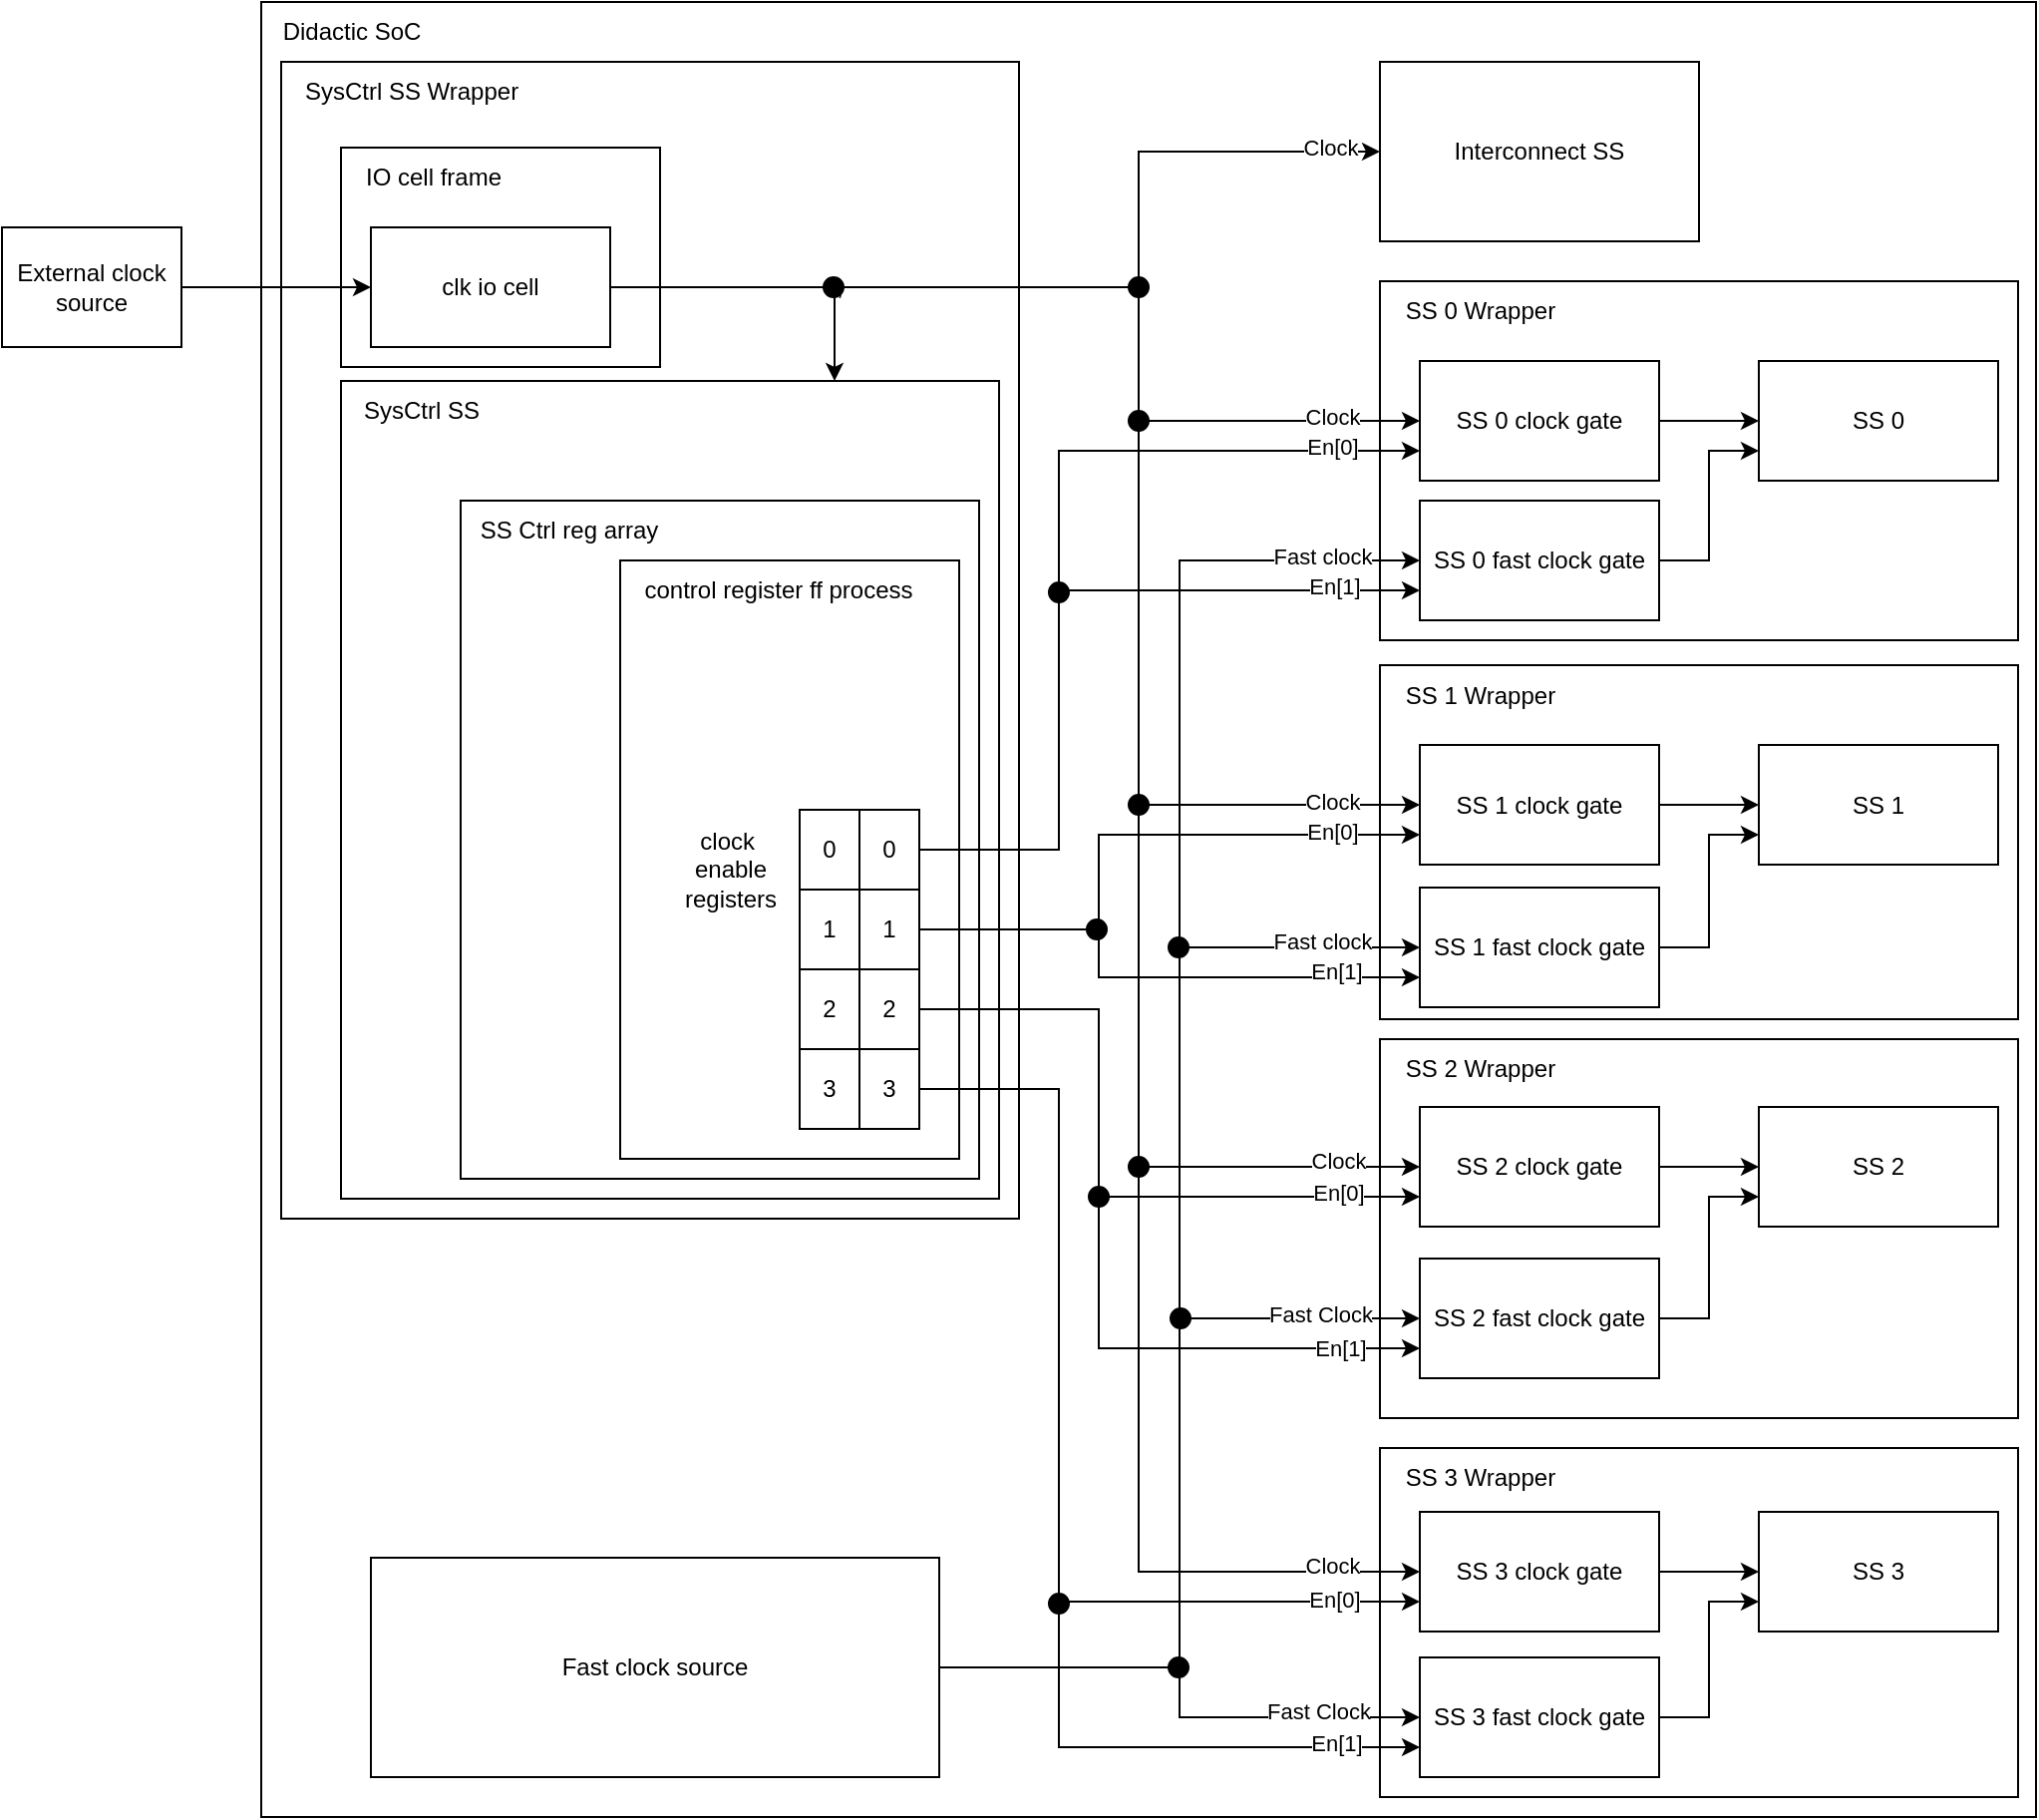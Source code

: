 <mxfile version="28.2.5">
  <diagram name="Page-1" id="WHI9-qCjVV4Phv3fx-UH">
    <mxGraphModel dx="1437" dy="1138" grid="1" gridSize="10" guides="1" tooltips="1" connect="1" arrows="1" fold="1" page="1" pageScale="1" pageWidth="850" pageHeight="1100" math="0" shadow="0">
      <root>
        <mxCell id="0" />
        <mxCell id="1" parent="0" />
        <mxCell id="U2QSBOU7x4i06ume0f2R-22" value="" style="rounded=0;whiteSpace=wrap;html=1;" vertex="1" parent="1">
          <mxGeometry x="200" y="90" width="890" height="910" as="geometry" />
        </mxCell>
        <mxCell id="U2QSBOU7x4i06ume0f2R-72" value="" style="rounded=0;whiteSpace=wrap;html=1;" vertex="1" parent="1">
          <mxGeometry x="210" y="120" width="370" height="580" as="geometry" />
        </mxCell>
        <mxCell id="U2QSBOU7x4i06ume0f2R-8" value="" style="rounded=0;whiteSpace=wrap;html=1;direction=south;" vertex="1" parent="1">
          <mxGeometry x="240" y="280" width="330" height="410" as="geometry" />
        </mxCell>
        <mxCell id="U2QSBOU7x4i06ume0f2R-9" value="" style="rounded=0;whiteSpace=wrap;html=1;" vertex="1" parent="1">
          <mxGeometry x="300" y="340" width="260" height="340" as="geometry" />
        </mxCell>
        <mxCell id="U2QSBOU7x4i06ume0f2R-2" value="" style="rounded=0;whiteSpace=wrap;html=1;" vertex="1" parent="1">
          <mxGeometry x="240" y="163" width="160" height="110" as="geometry" />
        </mxCell>
        <mxCell id="U2QSBOU7x4i06ume0f2R-107" style="edgeStyle=orthogonalEdgeStyle;rounded=0;orthogonalLoop=1;jettySize=auto;html=1;exitX=1;exitY=0.5;exitDx=0;exitDy=0;entryX=0;entryY=0.25;entryDx=0;entryDy=0;" edge="1" parent="1" source="U2QSBOU7x4i06ume0f2R-1" target="U2QSBOU7x4i06ume0f2R-8">
          <mxGeometry relative="1" as="geometry" />
        </mxCell>
        <mxCell id="U2QSBOU7x4i06ume0f2R-115" style="edgeStyle=orthogonalEdgeStyle;rounded=0;orthogonalLoop=1;jettySize=auto;html=1;exitX=1;exitY=0.5;exitDx=0;exitDy=0;entryX=0;entryY=0.5;entryDx=0;entryDy=0;" edge="1" parent="1" source="U2QSBOU7x4i06ume0f2R-1" target="U2QSBOU7x4i06ume0f2R-10">
          <mxGeometry relative="1" as="geometry">
            <Array as="points">
              <mxPoint x="640" y="233" />
              <mxPoint x="640" y="165" />
            </Array>
          </mxGeometry>
        </mxCell>
        <mxCell id="U2QSBOU7x4i06ume0f2R-176" value="Clock" style="edgeLabel;html=1;align=center;verticalAlign=middle;resizable=0;points=[];" vertex="1" connectable="0" parent="U2QSBOU7x4i06ume0f2R-115">
          <mxGeometry x="0.89" y="2" relative="1" as="geometry">
            <mxPoint as="offset" />
          </mxGeometry>
        </mxCell>
        <mxCell id="U2QSBOU7x4i06ume0f2R-1" value="&lt;div&gt;clk io cell&lt;/div&gt;" style="rounded=0;whiteSpace=wrap;html=1;" vertex="1" parent="1">
          <mxGeometry x="255" y="203" width="120" height="60" as="geometry" />
        </mxCell>
        <mxCell id="U2QSBOU7x4i06ume0f2R-16" value="" style="rounded=0;whiteSpace=wrap;html=1;" vertex="1" parent="1">
          <mxGeometry x="380" y="370" width="170" height="300" as="geometry" />
        </mxCell>
        <mxCell id="U2QSBOU7x4i06ume0f2R-5" value="1" style="rounded=0;whiteSpace=wrap;html=1;" vertex="1" parent="1">
          <mxGeometry x="500" y="535" width="30" height="40" as="geometry" />
        </mxCell>
        <mxCell id="U2QSBOU7x4i06ume0f2R-4" value="0" style="rounded=0;whiteSpace=wrap;html=1;" vertex="1" parent="1">
          <mxGeometry x="470" y="495" width="30" height="40" as="geometry" />
        </mxCell>
        <mxCell id="U2QSBOU7x4i06ume0f2R-6" value="2" style="rounded=0;whiteSpace=wrap;html=1;" vertex="1" parent="1">
          <mxGeometry x="470" y="575" width="30" height="40" as="geometry" />
        </mxCell>
        <mxCell id="U2QSBOU7x4i06ume0f2R-7" value="3" style="rounded=0;whiteSpace=wrap;html=1;" vertex="1" parent="1">
          <mxGeometry x="500" y="615" width="30" height="40" as="geometry" />
        </mxCell>
        <mxCell id="U2QSBOU7x4i06ume0f2R-10" value="Interconnect SS" style="rounded=0;whiteSpace=wrap;html=1;" vertex="1" parent="1">
          <mxGeometry x="761" y="120" width="160" height="90" as="geometry" />
        </mxCell>
        <mxCell id="U2QSBOU7x4i06ume0f2R-31" value="" style="rounded=0;whiteSpace=wrap;html=1;" vertex="1" parent="1">
          <mxGeometry x="761" y="230" width="320" height="180" as="geometry" />
        </mxCell>
        <mxCell id="U2QSBOU7x4i06ume0f2R-102" style="edgeStyle=orthogonalEdgeStyle;rounded=0;orthogonalLoop=1;jettySize=auto;html=1;exitX=1;exitY=0.5;exitDx=0;exitDy=0;entryX=0;entryY=0.5;entryDx=0;entryDy=0;" edge="1" parent="1" source="U2QSBOU7x4i06ume0f2R-11" target="U2QSBOU7x4i06ume0f2R-98">
          <mxGeometry relative="1" as="geometry" />
        </mxCell>
        <mxCell id="U2QSBOU7x4i06ume0f2R-11" value="SS 0 clock gate" style="rounded=0;whiteSpace=wrap;html=1;" vertex="1" parent="1">
          <mxGeometry x="781" y="270" width="120" height="60" as="geometry" />
        </mxCell>
        <mxCell id="U2QSBOU7x4i06ume0f2R-32" value="" style="rounded=0;whiteSpace=wrap;html=1;" vertex="1" parent="1">
          <mxGeometry x="761" y="422.5" width="320" height="177.5" as="geometry" />
        </mxCell>
        <mxCell id="U2QSBOU7x4i06ume0f2R-103" style="edgeStyle=orthogonalEdgeStyle;rounded=0;orthogonalLoop=1;jettySize=auto;html=1;exitX=1;exitY=0.5;exitDx=0;exitDy=0;entryX=0;entryY=0.5;entryDx=0;entryDy=0;" edge="1" parent="1" source="U2QSBOU7x4i06ume0f2R-12" target="U2QSBOU7x4i06ume0f2R-99">
          <mxGeometry relative="1" as="geometry" />
        </mxCell>
        <mxCell id="U2QSBOU7x4i06ume0f2R-12" value="SS 1 clock gate" style="rounded=0;whiteSpace=wrap;html=1;" vertex="1" parent="1">
          <mxGeometry x="781" y="462.5" width="120" height="60" as="geometry" />
        </mxCell>
        <mxCell id="U2QSBOU7x4i06ume0f2R-33" value="" style="rounded=0;whiteSpace=wrap;html=1;" vertex="1" parent="1">
          <mxGeometry x="761" y="610" width="320" height="190" as="geometry" />
        </mxCell>
        <mxCell id="U2QSBOU7x4i06ume0f2R-104" style="edgeStyle=orthogonalEdgeStyle;rounded=0;orthogonalLoop=1;jettySize=auto;html=1;exitX=1;exitY=0.5;exitDx=0;exitDy=0;entryX=0;entryY=0.5;entryDx=0;entryDy=0;" edge="1" parent="1" source="U2QSBOU7x4i06ume0f2R-13" target="U2QSBOU7x4i06ume0f2R-100">
          <mxGeometry relative="1" as="geometry" />
        </mxCell>
        <mxCell id="U2QSBOU7x4i06ume0f2R-13" value="SS 2 clock gate" style="rounded=0;whiteSpace=wrap;html=1;" vertex="1" parent="1">
          <mxGeometry x="781" y="644" width="120" height="60" as="geometry" />
        </mxCell>
        <mxCell id="U2QSBOU7x4i06ume0f2R-34" value="" style="rounded=0;whiteSpace=wrap;html=1;" vertex="1" parent="1">
          <mxGeometry x="761" y="815" width="320" height="175" as="geometry" />
        </mxCell>
        <mxCell id="U2QSBOU7x4i06ume0f2R-105" style="edgeStyle=orthogonalEdgeStyle;rounded=0;orthogonalLoop=1;jettySize=auto;html=1;exitX=1;exitY=0.5;exitDx=0;exitDy=0;entryX=0;entryY=0.5;entryDx=0;entryDy=0;" edge="1" parent="1" source="U2QSBOU7x4i06ume0f2R-14" target="U2QSBOU7x4i06ume0f2R-101">
          <mxGeometry relative="1" as="geometry" />
        </mxCell>
        <mxCell id="U2QSBOU7x4i06ume0f2R-14" value="SS 3 clock gate" style="rounded=0;whiteSpace=wrap;html=1;" vertex="1" parent="1">
          <mxGeometry x="781" y="847" width="120" height="60" as="geometry" />
        </mxCell>
        <mxCell id="U2QSBOU7x4i06ume0f2R-24" style="edgeStyle=orthogonalEdgeStyle;rounded=0;orthogonalLoop=1;jettySize=auto;html=1;exitX=1;exitY=0.5;exitDx=0;exitDy=0;entryX=0;entryY=0.5;entryDx=0;entryDy=0;" edge="1" parent="1" source="U2QSBOU7x4i06ume0f2R-23" target="U2QSBOU7x4i06ume0f2R-1">
          <mxGeometry relative="1" as="geometry" />
        </mxCell>
        <mxCell id="U2QSBOU7x4i06ume0f2R-23" value="External clock source" style="rounded=0;whiteSpace=wrap;html=1;" vertex="1" parent="1">
          <mxGeometry x="70" y="203" width="90" height="60" as="geometry" />
        </mxCell>
        <mxCell id="U2QSBOU7x4i06ume0f2R-76" value="Didactic SoC" style="text;html=1;align=center;verticalAlign=middle;resizable=0;points=[];autosize=1;strokeColor=none;fillColor=none;" vertex="1" parent="1">
          <mxGeometry x="200" y="90" width="90" height="30" as="geometry" />
        </mxCell>
        <mxCell id="U2QSBOU7x4i06ume0f2R-77" value="SysCtrl SS Wrapper" style="text;html=1;align=center;verticalAlign=middle;resizable=0;points=[];autosize=1;strokeColor=none;fillColor=none;" vertex="1" parent="1">
          <mxGeometry x="210" y="120" width="130" height="30" as="geometry" />
        </mxCell>
        <mxCell id="U2QSBOU7x4i06ume0f2R-78" value="IO cell frame" style="text;html=1;align=center;verticalAlign=middle;resizable=0;points=[];autosize=1;strokeColor=none;fillColor=none;" vertex="1" parent="1">
          <mxGeometry x="241" y="163" width="90" height="30" as="geometry" />
        </mxCell>
        <mxCell id="U2QSBOU7x4i06ume0f2R-79" value="SysCtrl SS" style="text;html=1;align=center;verticalAlign=middle;resizable=0;points=[];autosize=1;strokeColor=none;fillColor=none;" vertex="1" parent="1">
          <mxGeometry x="240" y="280" width="80" height="30" as="geometry" />
        </mxCell>
        <mxCell id="U2QSBOU7x4i06ume0f2R-81" value="SS Ctrl reg array" style="text;html=1;align=center;verticalAlign=middle;resizable=0;points=[];autosize=1;strokeColor=none;fillColor=none;" vertex="1" parent="1">
          <mxGeometry x="299" y="340" width="110" height="30" as="geometry" />
        </mxCell>
        <mxCell id="U2QSBOU7x4i06ume0f2R-82" value="&lt;div&gt;clock&amp;nbsp;&lt;/div&gt;&lt;div&gt;enable&lt;/div&gt;&lt;div&gt;registers&lt;/div&gt;" style="text;html=1;align=center;verticalAlign=middle;resizable=0;points=[];autosize=1;strokeColor=none;fillColor=none;" vertex="1" parent="1">
          <mxGeometry x="400" y="495" width="70" height="60" as="geometry" />
        </mxCell>
        <mxCell id="U2QSBOU7x4i06ume0f2R-83" value="SS 0 Wrapper" style="text;html=1;align=center;verticalAlign=middle;resizable=0;points=[];autosize=1;strokeColor=none;fillColor=none;" vertex="1" parent="1">
          <mxGeometry x="761" y="230" width="100" height="30" as="geometry" />
        </mxCell>
        <mxCell id="U2QSBOU7x4i06ume0f2R-84" value="SS 1 Wrapper" style="text;html=1;align=center;verticalAlign=middle;resizable=0;points=[];autosize=1;strokeColor=none;fillColor=none;" vertex="1" parent="1">
          <mxGeometry x="761" y="422.5" width="100" height="30" as="geometry" />
        </mxCell>
        <mxCell id="U2QSBOU7x4i06ume0f2R-85" value="SS 2 Wrapper" style="text;html=1;align=center;verticalAlign=middle;resizable=0;points=[];autosize=1;strokeColor=none;fillColor=none;" vertex="1" parent="1">
          <mxGeometry x="761" y="610" width="100" height="30" as="geometry" />
        </mxCell>
        <mxCell id="U2QSBOU7x4i06ume0f2R-86" value="SS 3 Wrapper" style="text;html=1;align=center;verticalAlign=middle;resizable=0;points=[];autosize=1;strokeColor=none;fillColor=none;" vertex="1" parent="1">
          <mxGeometry x="761" y="815" width="100" height="30" as="geometry" />
        </mxCell>
        <mxCell id="U2QSBOU7x4i06ume0f2R-90" value="control register ff process" style="text;html=1;align=center;verticalAlign=middle;resizable=0;points=[];autosize=1;strokeColor=none;fillColor=none;" vertex="1" parent="1">
          <mxGeometry x="379" y="370" width="160" height="30" as="geometry" />
        </mxCell>
        <mxCell id="U2QSBOU7x4i06ume0f2R-98" value="SS 0" style="rounded=0;whiteSpace=wrap;html=1;" vertex="1" parent="1">
          <mxGeometry x="951" y="270" width="120" height="60" as="geometry" />
        </mxCell>
        <mxCell id="U2QSBOU7x4i06ume0f2R-99" value="SS 1" style="rounded=0;whiteSpace=wrap;html=1;" vertex="1" parent="1">
          <mxGeometry x="951" y="462.5" width="120" height="60" as="geometry" />
        </mxCell>
        <mxCell id="U2QSBOU7x4i06ume0f2R-100" value="SS 2" style="rounded=0;whiteSpace=wrap;html=1;" vertex="1" parent="1">
          <mxGeometry x="951" y="644" width="120" height="60" as="geometry" />
        </mxCell>
        <mxCell id="U2QSBOU7x4i06ume0f2R-101" value="SS 3" style="rounded=0;whiteSpace=wrap;html=1;" vertex="1" parent="1">
          <mxGeometry x="951" y="847" width="120" height="60" as="geometry" />
        </mxCell>
        <mxCell id="U2QSBOU7x4i06ume0f2R-108" style="edgeStyle=orthogonalEdgeStyle;rounded=0;orthogonalLoop=1;jettySize=auto;html=1;exitX=1;exitY=0.5;exitDx=0;exitDy=0;entryX=0;entryY=0.5;entryDx=0;entryDy=0;" edge="1" parent="1" source="U2QSBOU7x4i06ume0f2R-1" target="U2QSBOU7x4i06ume0f2R-11">
          <mxGeometry relative="1" as="geometry">
            <Array as="points">
              <mxPoint x="640" y="233" />
              <mxPoint x="640" y="300" />
            </Array>
          </mxGeometry>
        </mxCell>
        <mxCell id="U2QSBOU7x4i06ume0f2R-177" value="Clock" style="edgeLabel;html=1;align=center;verticalAlign=middle;resizable=0;points=[];" vertex="1" connectable="0" parent="U2QSBOU7x4i06ume0f2R-108">
          <mxGeometry x="0.814" y="1" relative="1" as="geometry">
            <mxPoint y="-1" as="offset" />
          </mxGeometry>
        </mxCell>
        <mxCell id="U2QSBOU7x4i06ume0f2R-109" style="edgeStyle=orthogonalEdgeStyle;rounded=0;orthogonalLoop=1;jettySize=auto;html=1;exitX=1;exitY=0.5;exitDx=0;exitDy=0;entryX=0;entryY=0.5;entryDx=0;entryDy=0;" edge="1" parent="1" source="U2QSBOU7x4i06ume0f2R-1" target="U2QSBOU7x4i06ume0f2R-12">
          <mxGeometry relative="1" as="geometry">
            <Array as="points">
              <mxPoint x="640" y="233" />
              <mxPoint x="640" y="493" />
            </Array>
          </mxGeometry>
        </mxCell>
        <mxCell id="U2QSBOU7x4i06ume0f2R-181" value="Clock" style="edgeLabel;html=1;align=center;verticalAlign=middle;resizable=0;points=[];" vertex="1" connectable="0" parent="U2QSBOU7x4i06ume0f2R-109">
          <mxGeometry x="0.859" y="3" relative="1" as="geometry">
            <mxPoint x="3" y="1" as="offset" />
          </mxGeometry>
        </mxCell>
        <mxCell id="U2QSBOU7x4i06ume0f2R-140" style="edgeStyle=orthogonalEdgeStyle;rounded=0;orthogonalLoop=1;jettySize=auto;html=1;exitX=1;exitY=0.5;exitDx=0;exitDy=0;entryX=0;entryY=0.75;entryDx=0;entryDy=0;" edge="1" parent="1" source="U2QSBOU7x4i06ume0f2R-139" target="U2QSBOU7x4i06ume0f2R-98">
          <mxGeometry relative="1" as="geometry" />
        </mxCell>
        <mxCell id="U2QSBOU7x4i06ume0f2R-139" value="SS 0 fast clock gate" style="rounded=0;whiteSpace=wrap;html=1;" vertex="1" parent="1">
          <mxGeometry x="781" y="340" width="120" height="60" as="geometry" />
        </mxCell>
        <mxCell id="U2QSBOU7x4i06ume0f2R-142" style="edgeStyle=orthogonalEdgeStyle;rounded=0;orthogonalLoop=1;jettySize=auto;html=1;exitX=1;exitY=0.5;exitDx=0;exitDy=0;entryX=0;entryY=0.75;entryDx=0;entryDy=0;" edge="1" parent="1" source="U2QSBOU7x4i06ume0f2R-141" target="U2QSBOU7x4i06ume0f2R-99">
          <mxGeometry relative="1" as="geometry" />
        </mxCell>
        <mxCell id="U2QSBOU7x4i06ume0f2R-141" value="SS 1 fast clock gate" style="rounded=0;whiteSpace=wrap;html=1;" vertex="1" parent="1">
          <mxGeometry x="781" y="534" width="120" height="60" as="geometry" />
        </mxCell>
        <mxCell id="U2QSBOU7x4i06ume0f2R-145" style="edgeStyle=orthogonalEdgeStyle;rounded=0;orthogonalLoop=1;jettySize=auto;html=1;exitX=1;exitY=0.5;exitDx=0;exitDy=0;entryX=0;entryY=0.75;entryDx=0;entryDy=0;" edge="1" parent="1" source="U2QSBOU7x4i06ume0f2R-144" target="U2QSBOU7x4i06ume0f2R-100">
          <mxGeometry relative="1" as="geometry" />
        </mxCell>
        <mxCell id="U2QSBOU7x4i06ume0f2R-144" value="SS 2 fast clock gate" style="rounded=0;whiteSpace=wrap;html=1;" vertex="1" parent="1">
          <mxGeometry x="781" y="720" width="120" height="60" as="geometry" />
        </mxCell>
        <mxCell id="U2QSBOU7x4i06ume0f2R-149" style="edgeStyle=orthogonalEdgeStyle;rounded=0;orthogonalLoop=1;jettySize=auto;html=1;exitX=1;exitY=0.5;exitDx=0;exitDy=0;entryX=0;entryY=0.75;entryDx=0;entryDy=0;" edge="1" parent="1" source="U2QSBOU7x4i06ume0f2R-146" target="U2QSBOU7x4i06ume0f2R-101">
          <mxGeometry relative="1" as="geometry" />
        </mxCell>
        <mxCell id="U2QSBOU7x4i06ume0f2R-146" value="SS 3 fast clock gate" style="rounded=0;whiteSpace=wrap;html=1;" vertex="1" parent="1">
          <mxGeometry x="781" y="920" width="120" height="60" as="geometry" />
        </mxCell>
        <mxCell id="U2QSBOU7x4i06ume0f2R-143" style="edgeStyle=orthogonalEdgeStyle;rounded=0;orthogonalLoop=1;jettySize=auto;html=1;exitX=1;exitY=0.5;exitDx=0;exitDy=0;entryX=0;entryY=0.5;entryDx=0;entryDy=0;" edge="1" parent="1" source="U2QSBOU7x4i06ume0f2R-1" target="U2QSBOU7x4i06ume0f2R-13">
          <mxGeometry relative="1" as="geometry">
            <Array as="points">
              <mxPoint x="640" y="233" />
              <mxPoint x="640" y="674" />
            </Array>
          </mxGeometry>
        </mxCell>
        <mxCell id="U2QSBOU7x4i06ume0f2R-185" value="Clock" style="edgeLabel;html=1;align=center;verticalAlign=middle;resizable=0;points=[];" vertex="1" connectable="0" parent="U2QSBOU7x4i06ume0f2R-143">
          <mxGeometry x="0.896" relative="1" as="geometry">
            <mxPoint x="3" y="-3" as="offset" />
          </mxGeometry>
        </mxCell>
        <mxCell id="U2QSBOU7x4i06ume0f2R-151" style="edgeStyle=orthogonalEdgeStyle;rounded=0;orthogonalLoop=1;jettySize=auto;html=1;exitX=1;exitY=0.5;exitDx=0;exitDy=0;entryX=0;entryY=0.5;entryDx=0;entryDy=0;" edge="1" parent="1" source="U2QSBOU7x4i06ume0f2R-1" target="U2QSBOU7x4i06ume0f2R-14">
          <mxGeometry relative="1" as="geometry">
            <Array as="points">
              <mxPoint x="640" y="233" />
              <mxPoint x="640" y="877" />
            </Array>
          </mxGeometry>
        </mxCell>
        <mxCell id="U2QSBOU7x4i06ume0f2R-189" value="Clock" style="edgeLabel;html=1;align=center;verticalAlign=middle;resizable=0;points=[];" vertex="1" connectable="0" parent="U2QSBOU7x4i06ume0f2R-151">
          <mxGeometry x="0.914" y="-2" relative="1" as="geometry">
            <mxPoint x="1" y="-5" as="offset" />
          </mxGeometry>
        </mxCell>
        <mxCell id="U2QSBOU7x4i06ume0f2R-153" style="edgeStyle=orthogonalEdgeStyle;rounded=0;orthogonalLoop=1;jettySize=auto;html=1;exitX=1;exitY=0.5;exitDx=0;exitDy=0;entryX=0;entryY=0.5;entryDx=0;entryDy=0;" edge="1" parent="1" source="U2QSBOU7x4i06ume0f2R-152" target="U2QSBOU7x4i06ume0f2R-146">
          <mxGeometry relative="1" as="geometry" />
        </mxCell>
        <mxCell id="U2QSBOU7x4i06ume0f2R-191" value="Fast Clock" style="edgeLabel;html=1;align=center;verticalAlign=middle;resizable=0;points=[];" vertex="1" connectable="0" parent="U2QSBOU7x4i06ume0f2R-153">
          <mxGeometry x="0.662" y="3" relative="1" as="geometry">
            <mxPoint x="-6" as="offset" />
          </mxGeometry>
        </mxCell>
        <mxCell id="U2QSBOU7x4i06ume0f2R-154" style="edgeStyle=orthogonalEdgeStyle;rounded=0;orthogonalLoop=1;jettySize=auto;html=1;exitX=1;exitY=0.5;exitDx=0;exitDy=0;entryX=0;entryY=0.5;entryDx=0;entryDy=0;" edge="1" parent="1" source="U2QSBOU7x4i06ume0f2R-152" target="U2QSBOU7x4i06ume0f2R-144">
          <mxGeometry relative="1" as="geometry" />
        </mxCell>
        <mxCell id="U2QSBOU7x4i06ume0f2R-187" value="Fast Clock" style="edgeLabel;html=1;align=center;verticalAlign=middle;resizable=0;points=[];" vertex="1" connectable="0" parent="U2QSBOU7x4i06ume0f2R-154">
          <mxGeometry x="0.793" y="4" relative="1" as="geometry">
            <mxPoint x="-7" y="2" as="offset" />
          </mxGeometry>
        </mxCell>
        <mxCell id="U2QSBOU7x4i06ume0f2R-155" style="edgeStyle=orthogonalEdgeStyle;rounded=0;orthogonalLoop=1;jettySize=auto;html=1;exitX=1;exitY=0.5;exitDx=0;exitDy=0;entryX=0;entryY=0.5;entryDx=0;entryDy=0;" edge="1" parent="1" source="U2QSBOU7x4i06ume0f2R-152" target="U2QSBOU7x4i06ume0f2R-141">
          <mxGeometry relative="1" as="geometry" />
        </mxCell>
        <mxCell id="U2QSBOU7x4i06ume0f2R-183" value="Fast clock" style="edgeLabel;html=1;align=center;verticalAlign=middle;resizable=0;points=[];" vertex="1" connectable="0" parent="U2QSBOU7x4i06ume0f2R-155">
          <mxGeometry x="0.857" y="1" relative="1" as="geometry">
            <mxPoint x="-6" y="-2" as="offset" />
          </mxGeometry>
        </mxCell>
        <mxCell id="U2QSBOU7x4i06ume0f2R-156" style="edgeStyle=orthogonalEdgeStyle;rounded=0;orthogonalLoop=1;jettySize=auto;html=1;exitX=1;exitY=0.5;exitDx=0;exitDy=0;entryX=0;entryY=0.5;entryDx=0;entryDy=0;" edge="1" parent="1" source="U2QSBOU7x4i06ume0f2R-152" target="U2QSBOU7x4i06ume0f2R-139">
          <mxGeometry relative="1" as="geometry" />
        </mxCell>
        <mxCell id="U2QSBOU7x4i06ume0f2R-179" value="Fast clock" style="edgeLabel;html=1;align=center;verticalAlign=middle;resizable=0;points=[];" vertex="1" connectable="0" parent="U2QSBOU7x4i06ume0f2R-156">
          <mxGeometry x="0.887" y="2" relative="1" as="geometry">
            <mxPoint x="-4" as="offset" />
          </mxGeometry>
        </mxCell>
        <mxCell id="U2QSBOU7x4i06ume0f2R-152" value="Fast clock source" style="whiteSpace=wrap;html=1;" vertex="1" parent="1">
          <mxGeometry x="255" y="870" width="285" height="110" as="geometry" />
        </mxCell>
        <mxCell id="U2QSBOU7x4i06ume0f2R-158" value="3" style="rounded=0;whiteSpace=wrap;html=1;" vertex="1" parent="1">
          <mxGeometry x="470" y="615" width="30" height="40" as="geometry" />
        </mxCell>
        <mxCell id="U2QSBOU7x4i06ume0f2R-169" style="edgeStyle=orthogonalEdgeStyle;rounded=0;orthogonalLoop=1;jettySize=auto;html=1;exitX=1;exitY=0.5;exitDx=0;exitDy=0;entryX=0;entryY=0.75;entryDx=0;entryDy=0;" edge="1" parent="1" source="U2QSBOU7x4i06ume0f2R-160" target="U2QSBOU7x4i06ume0f2R-144">
          <mxGeometry relative="1" as="geometry">
            <Array as="points">
              <mxPoint x="620" y="595" />
              <mxPoint x="620" y="765" />
            </Array>
          </mxGeometry>
        </mxCell>
        <mxCell id="U2QSBOU7x4i06ume0f2R-188" value="En[1]" style="edgeLabel;html=1;align=center;verticalAlign=middle;resizable=0;points=[];" vertex="1" connectable="0" parent="U2QSBOU7x4i06ume0f2R-169">
          <mxGeometry x="0.791" relative="1" as="geometry">
            <mxPoint x="4" as="offset" />
          </mxGeometry>
        </mxCell>
        <mxCell id="U2QSBOU7x4i06ume0f2R-170" style="edgeStyle=orthogonalEdgeStyle;rounded=0;orthogonalLoop=1;jettySize=auto;html=1;exitX=1;exitY=0.5;exitDx=0;exitDy=0;entryX=0;entryY=0.75;entryDx=0;entryDy=0;" edge="1" parent="1" source="U2QSBOU7x4i06ume0f2R-160" target="U2QSBOU7x4i06ume0f2R-13">
          <mxGeometry relative="1" as="geometry">
            <Array as="points">
              <mxPoint x="620" y="595" />
              <mxPoint x="620" y="689" />
            </Array>
          </mxGeometry>
        </mxCell>
        <mxCell id="U2QSBOU7x4i06ume0f2R-186" value="En[0]" style="edgeLabel;html=1;align=center;verticalAlign=middle;resizable=0;points=[];" vertex="1" connectable="0" parent="U2QSBOU7x4i06ume0f2R-170">
          <mxGeometry x="0.751" y="6" relative="1" as="geometry">
            <mxPoint x="2" y="4" as="offset" />
          </mxGeometry>
        </mxCell>
        <mxCell id="U2QSBOU7x4i06ume0f2R-160" value="2" style="rounded=0;whiteSpace=wrap;html=1;" vertex="1" parent="1">
          <mxGeometry x="500" y="575" width="30" height="40" as="geometry" />
        </mxCell>
        <mxCell id="U2QSBOU7x4i06ume0f2R-161" value="1" style="rounded=0;whiteSpace=wrap;html=1;" vertex="1" parent="1">
          <mxGeometry x="470" y="535" width="30" height="40" as="geometry" />
        </mxCell>
        <mxCell id="U2QSBOU7x4i06ume0f2R-173" style="edgeStyle=orthogonalEdgeStyle;rounded=0;orthogonalLoop=1;jettySize=auto;html=1;exitX=1;exitY=0.5;exitDx=0;exitDy=0;entryX=0;entryY=0.75;entryDx=0;entryDy=0;" edge="1" parent="1" source="U2QSBOU7x4i06ume0f2R-162" target="U2QSBOU7x4i06ume0f2R-11">
          <mxGeometry relative="1" as="geometry">
            <Array as="points">
              <mxPoint x="600" y="515" />
              <mxPoint x="600" y="315" />
            </Array>
          </mxGeometry>
        </mxCell>
        <mxCell id="U2QSBOU7x4i06ume0f2R-178" value="En[0]" style="edgeLabel;html=1;align=center;verticalAlign=middle;resizable=0;points=[];" vertex="1" connectable="0" parent="U2QSBOU7x4i06ume0f2R-173">
          <mxGeometry x="0.792" y="2" relative="1" as="geometry">
            <mxPoint x="3" as="offset" />
          </mxGeometry>
        </mxCell>
        <mxCell id="U2QSBOU7x4i06ume0f2R-174" style="edgeStyle=orthogonalEdgeStyle;rounded=0;orthogonalLoop=1;jettySize=auto;html=1;exitX=1;exitY=0.5;exitDx=0;exitDy=0;entryX=0;entryY=0.75;entryDx=0;entryDy=0;" edge="1" parent="1" source="U2QSBOU7x4i06ume0f2R-162" target="U2QSBOU7x4i06ume0f2R-139">
          <mxGeometry relative="1" as="geometry">
            <Array as="points">
              <mxPoint x="600" y="515" />
              <mxPoint x="600" y="385" />
            </Array>
          </mxGeometry>
        </mxCell>
        <mxCell id="U2QSBOU7x4i06ume0f2R-180" value="En[1]" style="edgeLabel;html=1;align=center;verticalAlign=middle;resizable=0;points=[];" vertex="1" connectable="0" parent="U2QSBOU7x4i06ume0f2R-174">
          <mxGeometry x="0.758" relative="1" as="geometry">
            <mxPoint x="3" y="-2" as="offset" />
          </mxGeometry>
        </mxCell>
        <mxCell id="U2QSBOU7x4i06ume0f2R-162" value="0" style="rounded=0;whiteSpace=wrap;html=1;" vertex="1" parent="1">
          <mxGeometry x="500" y="495" width="30" height="40" as="geometry" />
        </mxCell>
        <mxCell id="U2QSBOU7x4i06ume0f2R-164" style="edgeStyle=orthogonalEdgeStyle;rounded=0;orthogonalLoop=1;jettySize=auto;html=1;exitX=1;exitY=0.5;exitDx=0;exitDy=0;entryX=0;entryY=0.75;entryDx=0;entryDy=0;" edge="1" parent="1" source="U2QSBOU7x4i06ume0f2R-7" target="U2QSBOU7x4i06ume0f2R-14">
          <mxGeometry relative="1" as="geometry">
            <Array as="points">
              <mxPoint x="600" y="635" />
              <mxPoint x="600" y="892" />
            </Array>
          </mxGeometry>
        </mxCell>
        <mxCell id="U2QSBOU7x4i06ume0f2R-190" value="En[0]" style="edgeLabel;html=1;align=center;verticalAlign=middle;resizable=0;points=[];" vertex="1" connectable="0" parent="U2QSBOU7x4i06ume0f2R-164">
          <mxGeometry x="0.831" relative="1" as="geometry">
            <mxPoint y="-1" as="offset" />
          </mxGeometry>
        </mxCell>
        <mxCell id="U2QSBOU7x4i06ume0f2R-165" style="edgeStyle=orthogonalEdgeStyle;rounded=0;orthogonalLoop=1;jettySize=auto;html=1;exitX=1;exitY=0.5;exitDx=0;exitDy=0;entryX=0;entryY=0.75;entryDx=0;entryDy=0;" edge="1" parent="1" source="U2QSBOU7x4i06ume0f2R-7" target="U2QSBOU7x4i06ume0f2R-146">
          <mxGeometry relative="1" as="geometry">
            <Array as="points">
              <mxPoint x="600" y="635" />
              <mxPoint x="600" y="965" />
            </Array>
          </mxGeometry>
        </mxCell>
        <mxCell id="U2QSBOU7x4i06ume0f2R-192" value="En[1]" style="edgeLabel;html=1;align=center;verticalAlign=middle;resizable=0;points=[];" vertex="1" connectable="0" parent="U2QSBOU7x4i06ume0f2R-165">
          <mxGeometry x="0.845" y="2" relative="1" as="geometry">
            <mxPoint x="3" as="offset" />
          </mxGeometry>
        </mxCell>
        <mxCell id="U2QSBOU7x4i06ume0f2R-171" style="edgeStyle=orthogonalEdgeStyle;rounded=0;orthogonalLoop=1;jettySize=auto;html=1;exitX=1;exitY=0.5;exitDx=0;exitDy=0;entryX=0;entryY=0.75;entryDx=0;entryDy=0;" edge="1" parent="1" source="U2QSBOU7x4i06ume0f2R-5" target="U2QSBOU7x4i06ume0f2R-141">
          <mxGeometry relative="1" as="geometry">
            <Array as="points">
              <mxPoint x="620" y="555" />
              <mxPoint x="620" y="579" />
            </Array>
          </mxGeometry>
        </mxCell>
        <mxCell id="U2QSBOU7x4i06ume0f2R-184" value="En[1]" style="edgeLabel;html=1;align=center;verticalAlign=middle;resizable=0;points=[];" vertex="1" connectable="0" parent="U2QSBOU7x4i06ume0f2R-171">
          <mxGeometry x="0.687" y="4" relative="1" as="geometry">
            <mxPoint x="1" y="1" as="offset" />
          </mxGeometry>
        </mxCell>
        <mxCell id="U2QSBOU7x4i06ume0f2R-172" style="edgeStyle=orthogonalEdgeStyle;rounded=0;orthogonalLoop=1;jettySize=auto;html=1;exitX=1;exitY=0.5;exitDx=0;exitDy=0;entryX=0;entryY=0.75;entryDx=0;entryDy=0;" edge="1" parent="1" source="U2QSBOU7x4i06ume0f2R-5" target="U2QSBOU7x4i06ume0f2R-12">
          <mxGeometry relative="1" as="geometry">
            <Array as="points">
              <mxPoint x="620" y="555" />
              <mxPoint x="620" y="508" />
            </Array>
          </mxGeometry>
        </mxCell>
        <mxCell id="U2QSBOU7x4i06ume0f2R-182" value="En[0]" style="edgeLabel;html=1;align=center;verticalAlign=middle;resizable=0;points=[];" vertex="1" connectable="0" parent="U2QSBOU7x4i06ume0f2R-172">
          <mxGeometry x="0.725" y="2" relative="1" as="geometry">
            <mxPoint x="-3" as="offset" />
          </mxGeometry>
        </mxCell>
        <mxCell id="U2QSBOU7x4i06ume0f2R-197" value="" style="ellipse;whiteSpace=wrap;html=1;fillStyle=solid;fillColor=#000000;" vertex="1" parent="1">
          <mxGeometry x="655" y="920" width="10" height="10" as="geometry" />
        </mxCell>
        <mxCell id="U2QSBOU7x4i06ume0f2R-201" value="" style="ellipse;whiteSpace=wrap;html=1;fillStyle=solid;fillColor=#000000;" vertex="1" parent="1">
          <mxGeometry x="595" y="888" width="10" height="10" as="geometry" />
        </mxCell>
        <mxCell id="U2QSBOU7x4i06ume0f2R-202" value="" style="ellipse;whiteSpace=wrap;html=1;fillStyle=solid;fillColor=#000000;" vertex="1" parent="1">
          <mxGeometry x="656" y="745" width="10" height="10" as="geometry" />
        </mxCell>
        <mxCell id="U2QSBOU7x4i06ume0f2R-203" value="" style="ellipse;whiteSpace=wrap;html=1;fillStyle=solid;fillColor=#000000;" vertex="1" parent="1">
          <mxGeometry x="655" y="559" width="10" height="10" as="geometry" />
        </mxCell>
        <mxCell id="U2QSBOU7x4i06ume0f2R-204" value="" style="ellipse;whiteSpace=wrap;html=1;fillStyle=solid;fillColor=#000000;" vertex="1" parent="1">
          <mxGeometry x="615" y="684" width="10" height="10" as="geometry" />
        </mxCell>
        <mxCell id="U2QSBOU7x4i06ume0f2R-205" value="" style="ellipse;whiteSpace=wrap;html=1;fillStyle=solid;fillColor=#000000;" vertex="1" parent="1">
          <mxGeometry x="635" y="669" width="10" height="10" as="geometry" />
        </mxCell>
        <mxCell id="U2QSBOU7x4i06ume0f2R-206" value="" style="ellipse;whiteSpace=wrap;html=1;fillStyle=solid;fillColor=#000000;" vertex="1" parent="1">
          <mxGeometry x="614" y="550" width="10" height="10" as="geometry" />
        </mxCell>
        <mxCell id="U2QSBOU7x4i06ume0f2R-207" value="" style="ellipse;whiteSpace=wrap;html=1;fillStyle=solid;fillColor=#000000;" vertex="1" parent="1">
          <mxGeometry x="635" y="487.5" width="10" height="10" as="geometry" />
        </mxCell>
        <mxCell id="U2QSBOU7x4i06ume0f2R-208" value="" style="ellipse;whiteSpace=wrap;html=1;fillStyle=solid;fillColor=#000000;" vertex="1" parent="1">
          <mxGeometry x="595" y="381" width="10" height="10" as="geometry" />
        </mxCell>
        <mxCell id="U2QSBOU7x4i06ume0f2R-209" value="" style="ellipse;whiteSpace=wrap;html=1;fillStyle=solid;fillColor=#000000;" vertex="1" parent="1">
          <mxGeometry x="635" y="295" width="10" height="10" as="geometry" />
        </mxCell>
        <mxCell id="U2QSBOU7x4i06ume0f2R-210" value="" style="ellipse;whiteSpace=wrap;html=1;fillStyle=solid;fillColor=#000000;" vertex="1" parent="1">
          <mxGeometry x="635" y="228" width="10" height="10" as="geometry" />
        </mxCell>
        <mxCell id="U2QSBOU7x4i06ume0f2R-211" value="0," style="ellipse;whiteSpace=wrap;html=1;fillStyle=solid;fillColor=#000000;" vertex="1" parent="1">
          <mxGeometry x="482" y="228" width="10" height="10" as="geometry" />
        </mxCell>
      </root>
    </mxGraphModel>
  </diagram>
</mxfile>
